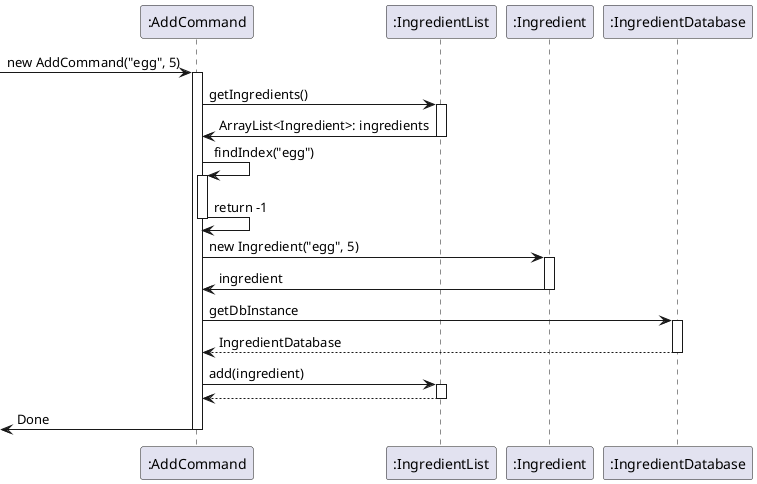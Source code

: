 @startuml
'https://plantuml.com/sequence-diagram

[-> ":AddCommand": new AddCommand("egg", 5)

activate ":AddCommand"

":AddCommand" -> ":IngredientList": getIngredients()
activate ":IngredientList"
":AddCommand" <- ":IngredientList": ArrayList<Ingredient>: ingredients
deactivate ":IngredientList"

":AddCommand" -> ":AddCommand": findIndex("egg")
activate ":AddCommand"

":AddCommand" -> ":AddCommand": return -1

deactivate ":AddCommand"

":AddCommand" -> ":Ingredient": new Ingredient("egg", 5)
activate ":Ingredient"
":AddCommand" <- ":Ingredient": ingredient
deactivate ":Ingredient"

":AddCommand" -> ":IngredientDatabase": getDbInstance
activate ":IngredientDatabase"
":AddCommand" <-- ":IngredientDatabase": IngredientDatabase
deactivate ":IngredientDatabase"

":AddCommand" -> ":IngredientList": add(ingredient)
activate ":IngredientList"
":AddCommand" <-- ":IngredientList":
deactivate ":IngredientList"

[<- ":AddCommand": Done
deactivate ":AddCommand"

@enduml